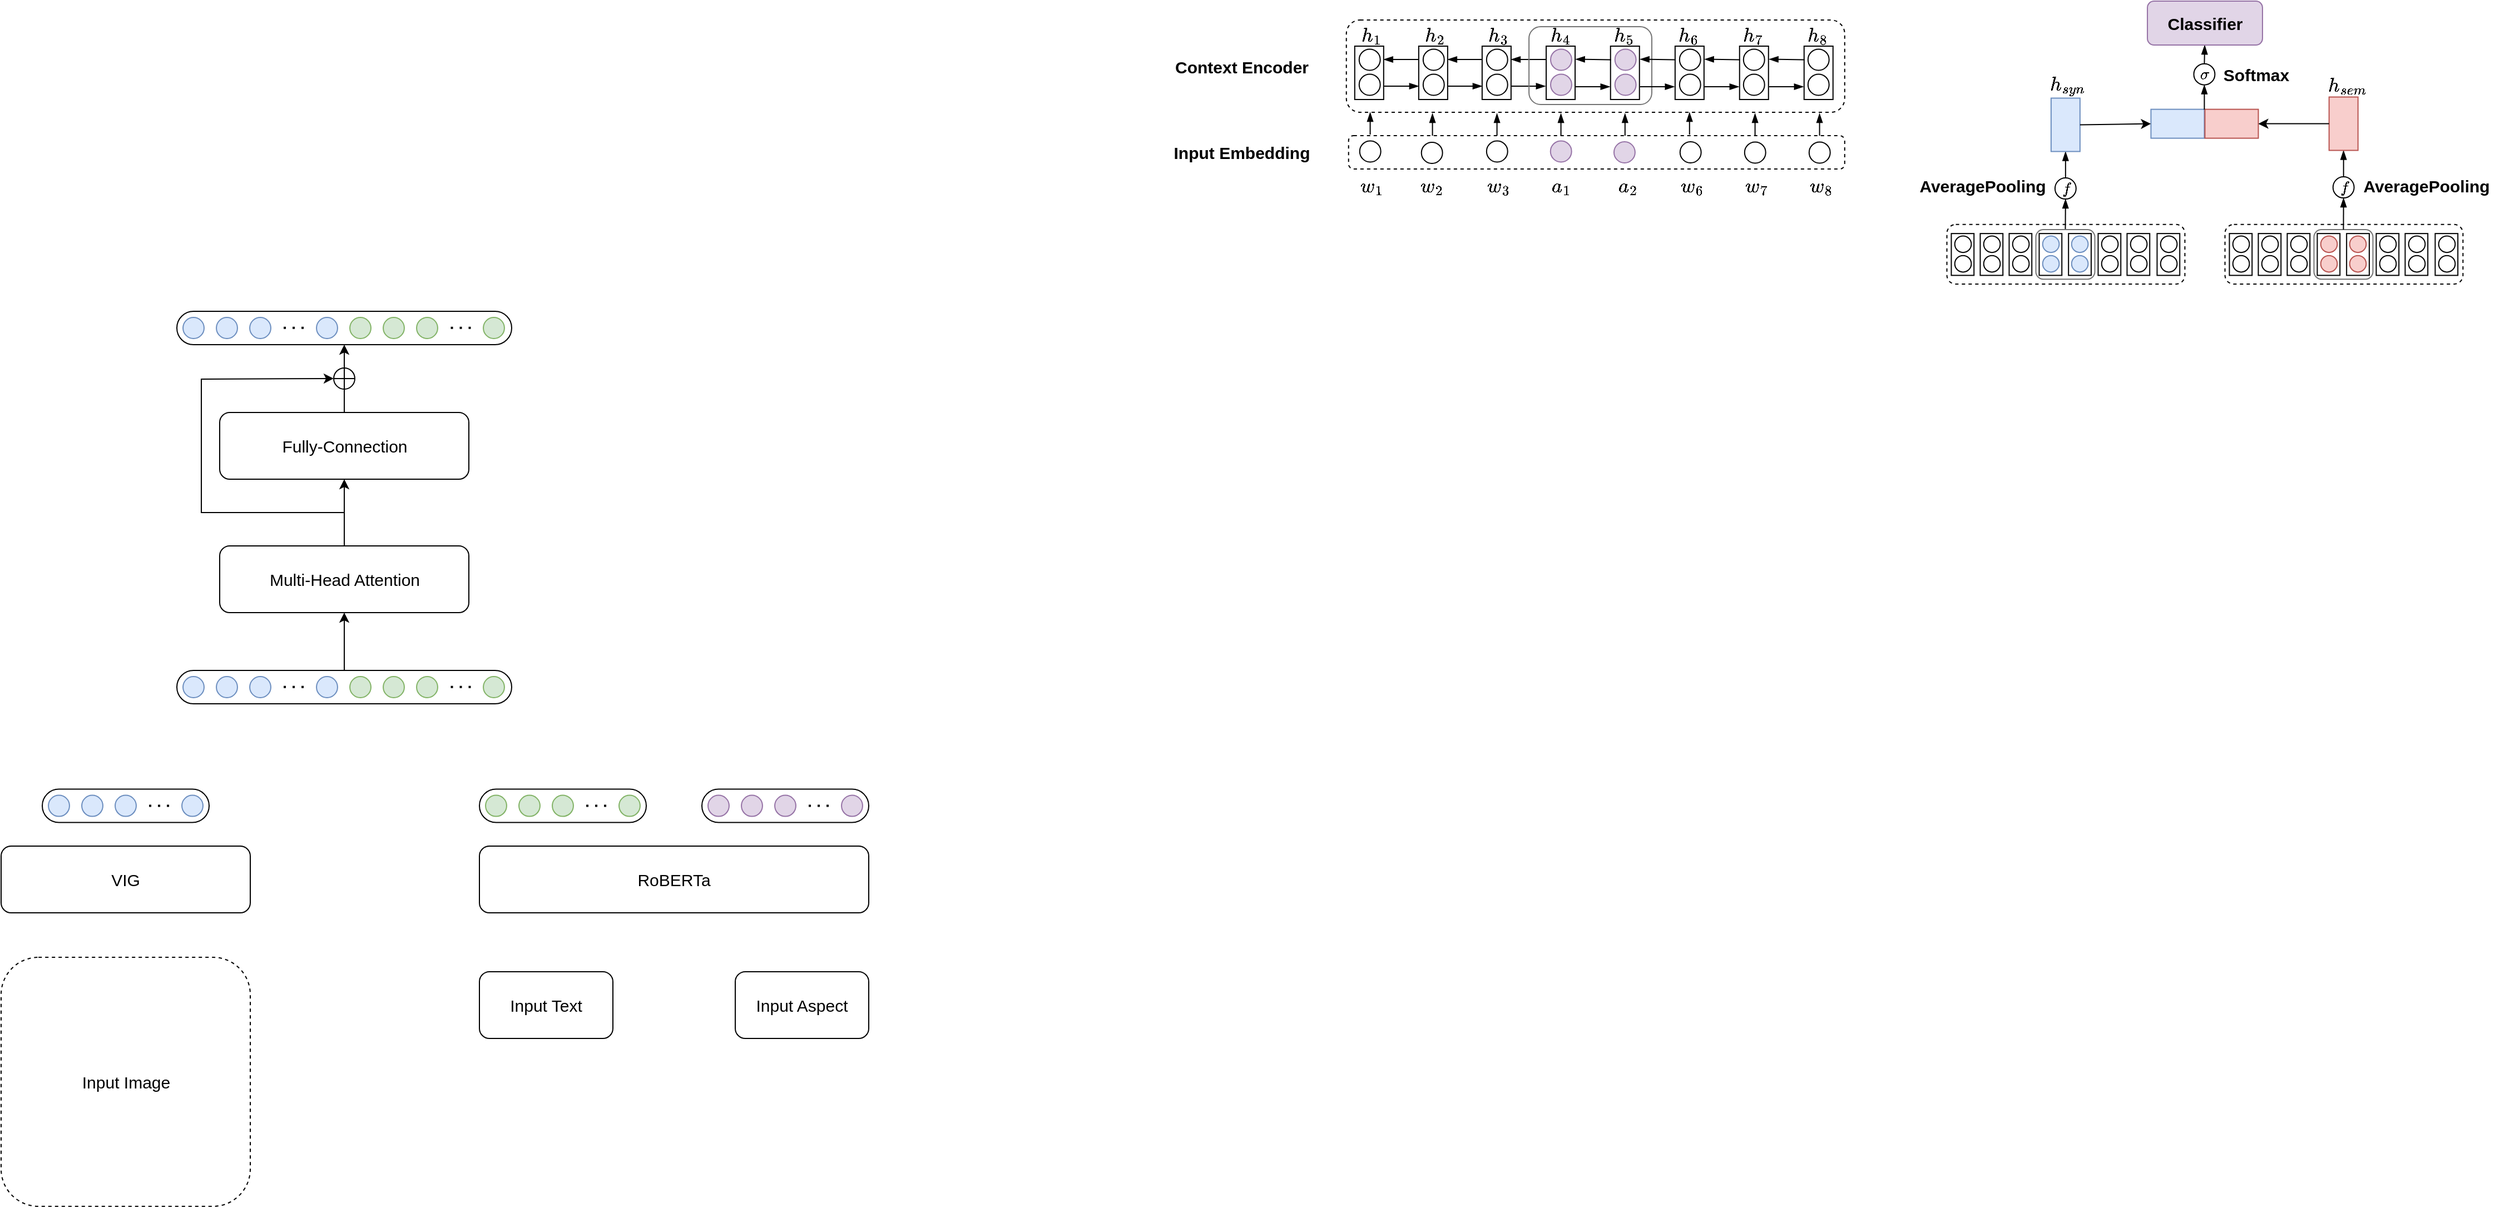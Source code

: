 <mxfile version="26.0.7">
  <diagram name="第 1 页" id="8k2AreSDYqxC22VC2qsZ">
    <mxGraphModel dx="2021" dy="1965" grid="1" gridSize="10" guides="1" tooltips="1" connect="1" arrows="1" fold="1" page="1" pageScale="1" pageWidth="827" pageHeight="1169" math="1" shadow="0">
      <root>
        <mxCell id="0" />
        <mxCell id="1" parent="0" />
        <mxCell id="jMqxLfQgD4BrnNBuKlTP-75" value="" style="rounded=1;fillColor=none;strokeColor=#737373;html=1;fontSize=15;" parent="1" vertex="1">
          <mxGeometry x="1479.25" y="-954.48" width="53" height="44.56" as="geometry" />
        </mxCell>
        <mxCell id="jMqxLfQgD4BrnNBuKlTP-76" value="" style="rounded=1;dashed=1;fillColor=none;html=1;" parent="1" vertex="1">
          <mxGeometry x="1149.26" y="-959.1" width="213.95" height="53.63" as="geometry" />
        </mxCell>
        <mxCell id="jMqxLfQgD4BrnNBuKlTP-83" value="" style="rounded=1;dashed=1;html=1;fontSize=15;" parent="1" vertex="1">
          <mxGeometry x="609.37" y="-1143" width="448.01" height="83" as="geometry" />
        </mxCell>
        <mxCell id="jMqxLfQgD4BrnNBuKlTP-85" value="" style="rounded=1;dashed=1;html=1;fontSize=15;" parent="1" vertex="1">
          <mxGeometry x="611.37" y="-1039" width="446.01" height="30" as="geometry" />
        </mxCell>
        <mxCell id="jMqxLfQgD4BrnNBuKlTP-86" value="$$f$$" style="ellipse;aspect=fixed;shadow=0;rotation=0;html=1;" parent="1" vertex="1">
          <mxGeometry x="1246.445" y="-1000.955" width="18.957" height="18.957" as="geometry" />
        </mxCell>
        <mxCell id="jMqxLfQgD4BrnNBuKlTP-87" value="" style="endArrow=blockThin;rounded=0;exitX=0.5;exitY=0;exitDx=0;exitDy=0;entryX=0;entryY=0.5;entryDx=0;entryDy=0;endFill=1;html=1;" parent="1" source="jMqxLfQgD4BrnNBuKlTP-86" target="jMqxLfQgD4BrnNBuKlTP-448" edge="1">
          <mxGeometry width="50" height="50" relative="1" as="geometry">
            <mxPoint x="1189.87" y="-1064" as="sourcePoint" />
            <mxPoint x="1242.845" y="-1050.495" as="targetPoint" />
          </mxGeometry>
        </mxCell>
        <mxCell id="jMqxLfQgD4BrnNBuKlTP-88" value="" style="ellipse;aspect=fixed;shadow=0;rotation=-90;html=1;fontSize=15;" parent="1" vertex="1">
          <mxGeometry x="676.865" y="-1032.995" width="18.957" height="18.957" as="geometry" />
        </mxCell>
        <mxCell id="jMqxLfQgD4BrnNBuKlTP-89" value="" style="ellipse;aspect=fixed;shadow=0;rotation=-90;fillColor=#e1d5e7;strokeColor=#9673a6;html=1;fontSize=15;" parent="1" vertex="1">
          <mxGeometry x="792.875" y="-1034.245" width="18.957" height="18.957" as="geometry" />
        </mxCell>
        <mxCell id="jMqxLfQgD4BrnNBuKlTP-90" value="" style="edgeStyle=orthogonalEdgeStyle;rounded=0;orthogonalLoop=1;jettySize=auto;entryX=0.25;entryY=0;entryDx=0;entryDy=0;exitX=0.25;exitY=1;exitDx=0;exitDy=0;endArrow=blockThin;endFill=1;html=1;fontSize=15;" parent="1" source="jMqxLfQgD4BrnNBuKlTP-101" target="jMqxLfQgD4BrnNBuKlTP-106" edge="1">
          <mxGeometry relative="1" as="geometry">
            <mxPoint x="687.292" y="-859.516" as="sourcePoint" />
            <mxPoint x="728.365" y="-859.516" as="targetPoint" />
          </mxGeometry>
        </mxCell>
        <mxCell id="jMqxLfQgD4BrnNBuKlTP-91" value="" style="endArrow=blockThin;rounded=0;exitX=0.25;exitY=1;exitDx=0;exitDy=0;entryX=0.25;entryY=0;entryDx=0;entryDy=0;endFill=1;html=1;fontSize=15;" parent="1" source="jMqxLfQgD4BrnNBuKlTP-96" target="jMqxLfQgD4BrnNBuKlTP-101" edge="1">
          <mxGeometry width="50" height="50" relative="1" as="geometry">
            <mxPoint x="693.855" y="-1156.996" as="sourcePoint" />
            <mxPoint x="666.36" y="-1087" as="targetPoint" />
          </mxGeometry>
        </mxCell>
        <mxCell id="jMqxLfQgD4BrnNBuKlTP-92" value="" style="endArrow=blockThin;rounded=0;exitX=0.75;exitY=0;exitDx=0;exitDy=0;entryX=0.75;entryY=1;entryDx=0;entryDy=0;endFill=1;html=1;fontSize=15;" parent="1" source="jMqxLfQgD4BrnNBuKlTP-106" target="jMqxLfQgD4BrnNBuKlTP-101" edge="1">
          <mxGeometry width="50" height="50" relative="1" as="geometry">
            <mxPoint x="728.365" y="-883.516" as="sourcePoint" />
            <mxPoint x="687.292" y="-883.516" as="targetPoint" />
          </mxGeometry>
        </mxCell>
        <mxCell id="jMqxLfQgD4BrnNBuKlTP-93" value="" style="endArrow=blockThin;rounded=0;exitX=0.75;exitY=0;exitDx=0;exitDy=0;entryX=0.75;entryY=1;entryDx=0;entryDy=0;endFill=1;html=1;fontSize=15;" parent="1" source="jMqxLfQgD4BrnNBuKlTP-110" target="jMqxLfQgD4BrnNBuKlTP-106" edge="1">
          <mxGeometry width="50" height="50" relative="1" as="geometry">
            <mxPoint x="792.355" y="-883.516" as="sourcePoint" />
            <mxPoint x="747.322" y="-883.516" as="targetPoint" />
          </mxGeometry>
        </mxCell>
        <mxCell id="jMqxLfQgD4BrnNBuKlTP-94" value="" style="endArrow=blockThin;rounded=0;exitX=0.75;exitY=0;exitDx=0;exitDy=0;entryX=0.75;entryY=1;entryDx=0;entryDy=0;endFill=1;html=1;fontSize=15;" parent="1" source="jMqxLfQgD4BrnNBuKlTP-101" target="jMqxLfQgD4BrnNBuKlTP-96" edge="1">
          <mxGeometry width="50" height="50" relative="1" as="geometry">
            <mxPoint x="852.345" y="-883.516" as="sourcePoint" />
            <mxPoint x="811.312" y="-883.516" as="targetPoint" />
          </mxGeometry>
        </mxCell>
        <mxCell id="jMqxLfQgD4BrnNBuKlTP-95" value="" style="group;html=1;fontSize=15;" parent="1" vertex="1" connectable="0">
          <mxGeometry x="617.365" y="-1120.745" width="39.47" height="49.71" as="geometry" />
        </mxCell>
        <mxCell id="jMqxLfQgD4BrnNBuKlTP-96" value="" style="rounded=0;rotation=-90;html=1;fontSize=15;" parent="jMqxLfQgD4BrnNBuKlTP-95" vertex="1">
          <mxGeometry x="-11.46" y="12.25" width="48" height="26" as="geometry" />
        </mxCell>
        <mxCell id="jMqxLfQgD4BrnNBuKlTP-97" value="" style="ellipse;aspect=fixed;shadow=0;rotation=-90;html=1;fontSize=15;" parent="jMqxLfQgD4BrnNBuKlTP-95" vertex="1">
          <mxGeometry x="3.52" y="26.5" width="18.957" height="18.957" as="geometry" />
        </mxCell>
        <mxCell id="jMqxLfQgD4BrnNBuKlTP-98" value="" style="ellipse;aspect=fixed;shadow=0;rotation=-90;html=1;fontSize=15;" parent="jMqxLfQgD4BrnNBuKlTP-95" vertex="1">
          <mxGeometry x="3.52" y="4.0" width="18.957" height="18.957" as="geometry" />
        </mxCell>
        <mxCell id="jMqxLfQgD4BrnNBuKlTP-99" value="" style="ellipse;aspect=fixed;shadow=0;rotation=-90;html=1;fontSize=15;" parent="1" vertex="1">
          <mxGeometry x="621.375" y="-1034.245" width="18.957" height="18.957" as="geometry" />
        </mxCell>
        <mxCell id="jMqxLfQgD4BrnNBuKlTP-100" value="" style="group;html=1;fontSize=15;" parent="1" vertex="1" connectable="0">
          <mxGeometry x="674.895" y="-1120.745" width="39.47" height="49.71" as="geometry" />
        </mxCell>
        <mxCell id="jMqxLfQgD4BrnNBuKlTP-101" value="" style="rounded=0;rotation=-90;html=1;fontSize=15;" parent="jMqxLfQgD4BrnNBuKlTP-100" vertex="1">
          <mxGeometry x="-11.46" y="12.25" width="48" height="26" as="geometry" />
        </mxCell>
        <mxCell id="jMqxLfQgD4BrnNBuKlTP-102" value="" style="ellipse;aspect=fixed;shadow=0;rotation=-90;html=1;fontSize=15;" parent="jMqxLfQgD4BrnNBuKlTP-100" vertex="1">
          <mxGeometry x="3.52" y="26.5" width="18.957" height="18.957" as="geometry" />
        </mxCell>
        <mxCell id="jMqxLfQgD4BrnNBuKlTP-103" value="" style="ellipse;aspect=fixed;shadow=0;rotation=-90;html=1;fontSize=15;" parent="jMqxLfQgD4BrnNBuKlTP-100" vertex="1">
          <mxGeometry x="3.52" y="4.0" width="18.957" height="18.957" as="geometry" />
        </mxCell>
        <mxCell id="jMqxLfQgD4BrnNBuKlTP-104" value="" style="edgeStyle=orthogonalEdgeStyle;rounded=0;orthogonalLoop=1;jettySize=auto;entryX=0.25;entryY=0;entryDx=0;entryDy=0;exitX=0.25;exitY=1;exitDx=0;exitDy=0;endArrow=blockThin;endFill=1;html=1;fontSize=15;" parent="jMqxLfQgD4BrnNBuKlTP-100" edge="1">
          <mxGeometry relative="1" as="geometry">
            <mxPoint x="82.485" y="37.255" as="sourcePoint" />
            <mxPoint x="113.485" y="37.255" as="targetPoint" />
          </mxGeometry>
        </mxCell>
        <mxCell id="jMqxLfQgD4BrnNBuKlTP-105" value="" style="group;html=1;fontSize=15;" parent="1" vertex="1" connectable="0">
          <mxGeometry x="731.895" y="-1120.745" width="39.47" height="49.71" as="geometry" />
        </mxCell>
        <mxCell id="jMqxLfQgD4BrnNBuKlTP-106" value="" style="rounded=0;rotation=-90;html=1;fontSize=15;" parent="jMqxLfQgD4BrnNBuKlTP-105" vertex="1">
          <mxGeometry x="-11.46" y="12.25" width="48" height="26" as="geometry" />
        </mxCell>
        <mxCell id="jMqxLfQgD4BrnNBuKlTP-107" value="" style="ellipse;aspect=fixed;shadow=0;rotation=-90;html=1;fontSize=15;" parent="jMqxLfQgD4BrnNBuKlTP-105" vertex="1">
          <mxGeometry x="3.52" y="26.5" width="18.957" height="18.957" as="geometry" />
        </mxCell>
        <mxCell id="jMqxLfQgD4BrnNBuKlTP-108" value="" style="ellipse;aspect=fixed;shadow=0;rotation=-90;html=1;fontSize=15;" parent="jMqxLfQgD4BrnNBuKlTP-105" vertex="1">
          <mxGeometry x="3.52" y="4.0" width="18.957" height="18.957" as="geometry" />
        </mxCell>
        <mxCell id="jMqxLfQgD4BrnNBuKlTP-109" value="" style="group;html=1;fontSize=15;" parent="1" vertex="1" connectable="0">
          <mxGeometry x="789.48" y="-1120.745" width="40" height="54.86" as="geometry" />
        </mxCell>
        <mxCell id="jMqxLfQgD4BrnNBuKlTP-110" value="" style="rounded=0;rotation=-90;html=1;fontSize=15;" parent="jMqxLfQgD4BrnNBuKlTP-109" vertex="1">
          <mxGeometry x="-11.46" y="12.25" width="48" height="26" as="geometry" />
        </mxCell>
        <mxCell id="jMqxLfQgD4BrnNBuKlTP-111" value="" style="ellipse;aspect=fixed;shadow=0;rotation=-90;fillColor=#e1d5e7;strokeColor=#9673a6;html=1;fontSize=15;" parent="jMqxLfQgD4BrnNBuKlTP-109" vertex="1">
          <mxGeometry x="3.52" y="26.5" width="18.957" height="18.957" as="geometry" />
        </mxCell>
        <mxCell id="jMqxLfQgD4BrnNBuKlTP-112" value="" style="ellipse;aspect=fixed;shadow=0;rotation=-90;fillColor=#e1d5e7;strokeColor=#9673a6;html=1;fontSize=15;" parent="jMqxLfQgD4BrnNBuKlTP-109" vertex="1">
          <mxGeometry x="3.52" y="4.0" width="18.957" height="18.957" as="geometry" />
        </mxCell>
        <mxCell id="jMqxLfQgD4BrnNBuKlTP-113" value="" style="group;html=1;fontSize=15;" parent="1" vertex="1" connectable="0">
          <mxGeometry x="963.875" y="-1120.745" width="39.47" height="57.207" as="geometry" />
        </mxCell>
        <mxCell id="jMqxLfQgD4BrnNBuKlTP-114" value="" style="rounded=0;rotation=-90;html=1;fontSize=15;" parent="jMqxLfQgD4BrnNBuKlTP-113" vertex="1">
          <mxGeometry x="-12" y="12.25" width="48" height="26" as="geometry" />
        </mxCell>
        <mxCell id="jMqxLfQgD4BrnNBuKlTP-115" value="" style="ellipse;aspect=fixed;shadow=0;rotation=-90;html=1;fontSize=15;" parent="jMqxLfQgD4BrnNBuKlTP-113" vertex="1">
          <mxGeometry x="2.52" y="26.5" width="18.957" height="18.957" as="geometry" />
        </mxCell>
        <mxCell id="jMqxLfQgD4BrnNBuKlTP-116" value="" style="ellipse;aspect=fixed;shadow=0;rotation=-90;html=1;fontSize=15;" parent="jMqxLfQgD4BrnNBuKlTP-113" vertex="1">
          <mxGeometry x="2.52" y="4.0" width="18.957" height="18.957" as="geometry" />
        </mxCell>
        <mxCell id="jMqxLfQgD4BrnNBuKlTP-118" value="Context Encoder" style="text;align=center;verticalAlign=middle;resizable=0;points=[];autosize=1;strokeColor=none;fillColor=none;fontStyle=1;fontSize=15;html=1;" parent="1" vertex="1">
          <mxGeometry x="445.01" y="-1116.5" width="140" height="30" as="geometry" />
        </mxCell>
        <mxCell id="jMqxLfQgD4BrnNBuKlTP-119" value="$$h_1$$" style="text;align=center;verticalAlign=middle;resizable=0;points=[];autosize=1;strokeColor=none;fillColor=none;html=1;fontSize=15;" parent="1" vertex="1">
          <mxGeometry x="592.47" y="-1143.89" width="80" height="30" as="geometry" />
        </mxCell>
        <mxCell id="jMqxLfQgD4BrnNBuKlTP-120" value="$$h_2$$" style="text;align=center;verticalAlign=middle;resizable=0;points=[];autosize=1;strokeColor=none;fillColor=none;html=1;fontSize=15;" parent="1" vertex="1">
          <mxGeometry x="648.99" y="-1143.89" width="80" height="30" as="geometry" />
        </mxCell>
        <mxCell id="jMqxLfQgD4BrnNBuKlTP-121" value="$$h_3$$" style="text;align=center;verticalAlign=middle;resizable=0;points=[];autosize=1;strokeColor=none;fillColor=none;html=1;fontSize=15;" parent="1" vertex="1">
          <mxGeometry x="706.37" y="-1143.89" width="80" height="30" as="geometry" />
        </mxCell>
        <mxCell id="jMqxLfQgD4BrnNBuKlTP-122" value="" style="rounded=1;fillColor=none;strokeColor=#737373;html=1;fontSize=15;" parent="1" vertex="1">
          <mxGeometry x="773.56" y="-1137" width="110.41" height="70" as="geometry" />
        </mxCell>
        <mxCell id="jMqxLfQgD4BrnNBuKlTP-123" value="$$h_7$$" style="text;align=center;verticalAlign=middle;resizable=0;points=[];autosize=1;strokeColor=none;fillColor=none;html=1;fontSize=15;" parent="1" vertex="1">
          <mxGeometry x="934.83" y="-1143.89" width="80" height="30" as="geometry" />
        </mxCell>
        <mxCell id="jMqxLfQgD4BrnNBuKlTP-133" value="$$f$$" style="ellipse;aspect=fixed;shadow=0;rotation=0;html=1;" parent="1" vertex="1">
          <mxGeometry x="1496.375" y="-1001.955" width="18.957" height="18.957" as="geometry" />
        </mxCell>
        <mxCell id="jMqxLfQgD4BrnNBuKlTP-134" value="" style="endArrow=blockThin;rounded=0;exitX=0.5;exitY=0;exitDx=0;exitDy=0;endFill=1;entryX=0;entryY=0.5;entryDx=0;entryDy=0;html=1;" parent="1" target="jMqxLfQgD4BrnNBuKlTP-457" edge="1">
          <mxGeometry width="50" height="50" relative="1" as="geometry">
            <mxPoint x="1505.854" y="-1001.955" as="sourcePoint" />
            <mxPoint x="1474.24" y="-1017" as="targetPoint" />
          </mxGeometry>
        </mxCell>
        <mxCell id="jMqxLfQgD4BrnNBuKlTP-135" value="&lt;font style=&quot;font-size: 15px;&quot;&gt;$$h_{sem}$$&lt;/font&gt;" style="text;align=center;verticalAlign=middle;resizable=0;points=[];autosize=1;strokeColor=none;fillColor=none;html=1;fontSize=15;" parent="1" vertex="1">
          <mxGeometry x="1454.23" y="-1098.75" width="110" height="30" as="geometry" />
        </mxCell>
        <mxCell id="jMqxLfQgD4BrnNBuKlTP-138" value="" style="group;rotation=-90;html=1;" parent="1" vertex="1" connectable="0">
          <mxGeometry x="1337.715" y="-1091.685" width="40" height="54.86" as="geometry" />
        </mxCell>
        <mxCell id="jMqxLfQgD4BrnNBuKlTP-139" value="" style="rounded=0;rotation=-180;fillColor=#dae8fc;strokeColor=#6c8ebf;html=1;" parent="jMqxLfQgD4BrnNBuKlTP-138" vertex="1">
          <mxGeometry x="-5" y="29" width="48" height="26" as="geometry" />
        </mxCell>
        <mxCell id="jMqxLfQgD4BrnNBuKlTP-140" value="" style="group;rotation=-90;html=1;" parent="1" vertex="1" connectable="0">
          <mxGeometry x="1392.245" y="-1091.685" width="40" height="54.86" as="geometry" />
        </mxCell>
        <mxCell id="jMqxLfQgD4BrnNBuKlTP-141" value="" style="rounded=0;rotation=-180;fillColor=#f8cecc;strokeColor=#b85450;html=1;" parent="jMqxLfQgD4BrnNBuKlTP-140" vertex="1">
          <mxGeometry x="-11" y="29" width="48" height="26" as="geometry" />
        </mxCell>
        <mxCell id="jMqxLfQgD4BrnNBuKlTP-142" value="" style="endArrow=blockThin;rounded=0;exitX=0.5;exitY=0;exitDx=0;exitDy=0;entryX=0.5;entryY=1;entryDx=0;entryDy=0;endFill=1;html=1;" parent="1" source="jMqxLfQgD4BrnNBuKlTP-143" edge="1">
          <mxGeometry width="50" height="50" relative="1" as="geometry">
            <mxPoint x="1363.75" y="-1123" as="sourcePoint" />
            <mxPoint x="1381.045" y="-1120.48" as="targetPoint" />
          </mxGeometry>
        </mxCell>
        <mxCell id="jMqxLfQgD4BrnNBuKlTP-143" value="$$\sigma$$" style="ellipse;aspect=fixed;shadow=0;rotation=0;html=1;" parent="1" vertex="1">
          <mxGeometry x="1371.235" y="-1103.645" width="18.957" height="18.957" as="geometry" />
        </mxCell>
        <mxCell id="jMqxLfQgD4BrnNBuKlTP-144" value="" style="endArrow=blockThin;rounded=0;exitX=1.011;exitY=0.99;exitDx=0;exitDy=0;entryX=0.5;entryY=1;entryDx=0;entryDy=0;endFill=1;html=1;exitPerimeter=0;" parent="1" source="jMqxLfQgD4BrnNBuKlTP-141" edge="1">
          <mxGeometry width="50" height="50" relative="1" as="geometry">
            <mxPoint x="1380.715" y="-1065.685" as="sourcePoint" />
            <mxPoint x="1380.714" y="-1084.688" as="targetPoint" />
          </mxGeometry>
        </mxCell>
        <mxCell id="jMqxLfQgD4BrnNBuKlTP-145" value="Softmax" style="text;align=center;verticalAlign=middle;resizable=0;points=[];autosize=1;strokeColor=none;fillColor=none;fontStyle=1;fontSize=15;html=1;" parent="1" vertex="1">
          <mxGeometry x="1387.25" y="-1109.17" width="80" height="30" as="geometry" />
        </mxCell>
        <mxCell id="jMqxLfQgD4BrnNBuKlTP-146" value="Classifier" style="rounded=1;fillColor=#e1d5e7;strokeColor=#9673a6;fontStyle=1;fontSize=15;html=1;" parent="1" vertex="1">
          <mxGeometry x="1329.52" y="-1160" width="103.47" height="39.52" as="geometry" />
        </mxCell>
        <mxCell id="jMqxLfQgD4BrnNBuKlTP-147" value="$$h_4$$" style="text;align=center;verticalAlign=middle;resizable=0;points=[];autosize=1;strokeColor=none;fillColor=none;html=1;fontSize=15;" parent="1" vertex="1">
          <mxGeometry x="762.35" y="-1143.89" width="80" height="30" as="geometry" />
        </mxCell>
        <mxCell id="jMqxLfQgD4BrnNBuKlTP-148" value="&lt;font style=&quot;font-size: 15px;&quot;&gt;$$h_{syn}$$&lt;/font&gt;&lt;p class=&quot;MsoBodyText&quot; style=&quot;font-size: 15px;&quot;&gt;&lt;/p&gt;" style="text;html=1;align=center;verticalAlign=middle;resizable=0;points=[];autosize=1;strokeColor=none;fillColor=none;fontSize=15;" parent="1" vertex="1">
          <mxGeometry x="1202.21" y="-1108.75" width="110" height="50" as="geometry" />
        </mxCell>
        <mxCell id="jMqxLfQgD4BrnNBuKlTP-149" value="" style="endArrow=blockThin;rounded=0;endFill=1;html=1;fontSize=15;" parent="1" edge="1">
          <mxGeometry width="50" height="50" relative="1" as="geometry">
            <mxPoint x="630.79" y="-1040" as="sourcePoint" />
            <mxPoint x="630.79" y="-1060" as="targetPoint" />
          </mxGeometry>
        </mxCell>
        <mxCell id="jMqxLfQgD4BrnNBuKlTP-150" value="" style="endArrow=blockThin;rounded=0;endFill=1;html=1;fontSize=15;" parent="1" edge="1">
          <mxGeometry width="50" height="50" relative="1" as="geometry">
            <mxPoint x="686.79" y="-1039" as="sourcePoint" />
            <mxPoint x="686.79" y="-1059" as="targetPoint" />
          </mxGeometry>
        </mxCell>
        <mxCell id="jMqxLfQgD4BrnNBuKlTP-151" value="" style="endArrow=blockThin;rounded=0;endFill=1;html=1;fontSize=15;" parent="1" edge="1">
          <mxGeometry width="50" height="50" relative="1" as="geometry">
            <mxPoint x="744.79" y="-1039" as="sourcePoint" />
            <mxPoint x="744.79" y="-1059" as="targetPoint" />
          </mxGeometry>
        </mxCell>
        <mxCell id="jMqxLfQgD4BrnNBuKlTP-152" value="" style="endArrow=blockThin;rounded=0;endFill=1;html=1;fontSize=15;" parent="1" edge="1">
          <mxGeometry width="50" height="50" relative="1" as="geometry">
            <mxPoint x="802.29" y="-1039" as="sourcePoint" />
            <mxPoint x="802.29" y="-1059" as="targetPoint" />
          </mxGeometry>
        </mxCell>
        <mxCell id="jMqxLfQgD4BrnNBuKlTP-153" value="" style="endArrow=blockThin;rounded=0;endFill=1;html=1;fontSize=15;" parent="1" edge="1">
          <mxGeometry width="50" height="50" relative="1" as="geometry">
            <mxPoint x="859.9" y="-1039" as="sourcePoint" />
            <mxPoint x="859.9" y="-1059" as="targetPoint" />
          </mxGeometry>
        </mxCell>
        <mxCell id="jMqxLfQgD4BrnNBuKlTP-154" value="" style="endArrow=blockThin;rounded=0;endFill=1;html=1;fontSize=15;" parent="1" edge="1">
          <mxGeometry width="50" height="50" relative="1" as="geometry">
            <mxPoint x="917.89" y="-1040" as="sourcePoint" />
            <mxPoint x="917.89" y="-1060" as="targetPoint" />
          </mxGeometry>
        </mxCell>
        <mxCell id="jMqxLfQgD4BrnNBuKlTP-155" value="" style="endArrow=blockThin;rounded=0;endFill=1;html=1;fontSize=15;" parent="1" edge="1">
          <mxGeometry width="50" height="50" relative="1" as="geometry">
            <mxPoint x="976.79" y="-1039" as="sourcePoint" />
            <mxPoint x="976.79" y="-1059" as="targetPoint" />
          </mxGeometry>
        </mxCell>
        <mxCell id="jMqxLfQgD4BrnNBuKlTP-156" value="AveragePooling" style="text;align=center;verticalAlign=middle;resizable=0;points=[];autosize=1;strokeColor=none;fillColor=none;fontSize=15;fontStyle=1;html=1;" parent="1" vertex="1">
          <mxGeometry x="1515.47" y="-1009" width="130" height="30" as="geometry" />
        </mxCell>
        <mxCell id="jMqxLfQgD4BrnNBuKlTP-157" value="AveragePooling" style="text;align=center;verticalAlign=middle;resizable=0;points=[];autosize=1;strokeColor=none;fillColor=none;fontSize=15;fontStyle=1;html=1;" parent="1" vertex="1">
          <mxGeometry x="1115.82" y="-1009" width="130" height="30" as="geometry" />
        </mxCell>
        <mxCell id="jMqxLfQgD4BrnNBuKlTP-448" value="" style="rounded=0;rotation=-90;fillColor=#dae8fc;strokeColor=#6c8ebf;html=1;" parent="1" vertex="1">
          <mxGeometry x="1231.925" y="-1061.745" width="48" height="26" as="geometry" />
        </mxCell>
        <mxCell id="jMqxLfQgD4BrnNBuKlTP-449" value="$$w_1$$" style="text;align=center;verticalAlign=middle;resizable=0;points=[];autosize=1;strokeColor=none;fillColor=none;html=1;fontSize=15;" parent="1" vertex="1">
          <mxGeometry x="591.86" y="-1009" width="80" height="30" as="geometry" />
        </mxCell>
        <mxCell id="jMqxLfQgD4BrnNBuKlTP-450" value="$$w_2$$" style="text;align=center;verticalAlign=middle;resizable=0;points=[];autosize=1;strokeColor=none;fillColor=none;html=1;fontSize=15;" parent="1" vertex="1">
          <mxGeometry x="646.34" y="-1009" width="80" height="30" as="geometry" />
        </mxCell>
        <mxCell id="jMqxLfQgD4BrnNBuKlTP-451" value="$$w_3$$" style="text;align=center;verticalAlign=middle;resizable=0;points=[];autosize=1;strokeColor=none;fillColor=none;html=1;fontSize=15;" parent="1" vertex="1">
          <mxGeometry x="706.37" y="-1009" width="80" height="30" as="geometry" />
        </mxCell>
        <mxCell id="jMqxLfQgD4BrnNBuKlTP-452" value="$$a_1$$" style="text;align=center;verticalAlign=middle;resizable=0;points=[];autosize=1;strokeColor=none;fillColor=none;html=1;fontSize=15;" parent="1" vertex="1">
          <mxGeometry x="762.36" y="-1009" width="80" height="30" as="geometry" />
        </mxCell>
        <mxCell id="jMqxLfQgD4BrnNBuKlTP-453" value="$$a_2$$" style="text;align=center;verticalAlign=middle;resizable=0;points=[];autosize=1;strokeColor=none;fillColor=none;html=1;fontSize=15;" parent="1" vertex="1">
          <mxGeometry x="821.85" y="-1009" width="80" height="30" as="geometry" />
        </mxCell>
        <mxCell id="jMqxLfQgD4BrnNBuKlTP-454" value="$$w_6$$" style="text;align=center;verticalAlign=middle;resizable=0;points=[];autosize=1;strokeColor=none;fillColor=none;html=1;fontSize=15;" parent="1" vertex="1">
          <mxGeometry x="880.35" y="-1009" width="80" height="30" as="geometry" />
        </mxCell>
        <mxCell id="jMqxLfQgD4BrnNBuKlTP-455" value="$$w_7$$" style="text;align=center;verticalAlign=middle;resizable=0;points=[];autosize=1;strokeColor=none;fillColor=none;html=1;fontSize=15;" parent="1" vertex="1">
          <mxGeometry x="938.11" y="-1009" width="80" height="30" as="geometry" />
        </mxCell>
        <mxCell id="jMqxLfQgD4BrnNBuKlTP-457" value="" style="rounded=0;rotation=-90;fillColor=#f8cecc;strokeColor=#b85450;html=1;" parent="1" vertex="1">
          <mxGeometry x="1481.845" y="-1062.745" width="48" height="26" as="geometry" />
        </mxCell>
        <mxCell id="jMqxLfQgD4BrnNBuKlTP-459" value="" style="rounded=0;rotation=-90;aspect=fixed;html=1;" parent="1" vertex="1">
          <mxGeometry x="1249.967" y="-942.317" width="37.627" height="20.381" as="geometry" />
        </mxCell>
        <mxCell id="jMqxLfQgD4BrnNBuKlTP-460" value="" style="ellipse;aspect=fixed;shadow=0;rotation=-90;fillColor=#dae8fc;strokeColor=#6c8ebf;html=1;" parent="1" vertex="1">
          <mxGeometry x="1261.349" y="-931.145" width="14.86" height="14.86" as="geometry" />
        </mxCell>
        <mxCell id="jMqxLfQgD4BrnNBuKlTP-461" value="" style="ellipse;aspect=fixed;shadow=0;rotation=-90;fillColor=#dae8fc;strokeColor=#6c8ebf;html=1;" parent="1" vertex="1">
          <mxGeometry x="1261.349" y="-948.784" width="14.86" height="14.86" as="geometry" />
        </mxCell>
        <mxCell id="jMqxLfQgD4BrnNBuKlTP-462" value="" style="rounded=0;rotation=-90;aspect=fixed;html=1;" parent="1" vertex="1">
          <mxGeometry x="1276.607" y="-942.317" width="37.627" height="20.381" as="geometry" />
        </mxCell>
        <mxCell id="jMqxLfQgD4BrnNBuKlTP-463" value="" style="ellipse;aspect=fixed;shadow=0;rotation=-90;html=1;" parent="1" vertex="1">
          <mxGeometry x="1288.349" y="-931.145" width="14.86" height="14.86" as="geometry" />
        </mxCell>
        <mxCell id="jMqxLfQgD4BrnNBuKlTP-464" value="" style="ellipse;aspect=fixed;shadow=0;rotation=-90;html=1;" parent="1" vertex="1">
          <mxGeometry x="1288.349" y="-948.784" width="14.86" height="14.86" as="geometry" />
        </mxCell>
        <mxCell id="jMqxLfQgD4BrnNBuKlTP-465" value="" style="endArrow=blockThin;rounded=0;entryX=0.5;entryY=1;entryDx=0;entryDy=0;endFill=1;html=1;exitX=0.5;exitY=0;exitDx=0;exitDy=0;" parent="1" source="jMqxLfQgD4BrnNBuKlTP-595" target="jMqxLfQgD4BrnNBuKlTP-86" edge="1">
          <mxGeometry width="50" height="50" relative="1" as="geometry">
            <mxPoint x="1265.26" y="-960" as="sourcePoint" />
            <mxPoint x="1090.24" y="-1046" as="targetPoint" />
          </mxGeometry>
        </mxCell>
        <mxCell id="jMqxLfQgD4BrnNBuKlTP-466" value="" style="endArrow=blockThin;rounded=0;exitX=0.5;exitY=0;exitDx=0;exitDy=0;entryX=0.5;entryY=1;entryDx=0;entryDy=0;endFill=1;html=1;" parent="1" source="jMqxLfQgD4BrnNBuKlTP-75" target="jMqxLfQgD4BrnNBuKlTP-133" edge="1">
          <mxGeometry width="50" height="50" relative="1" as="geometry">
            <mxPoint x="1493.21" y="-958.63" as="sourcePoint" />
            <mxPoint x="1492.854" y="-982.998" as="targetPoint" />
          </mxGeometry>
        </mxCell>
        <mxCell id="jMqxLfQgD4BrnNBuKlTP-494" value="Input Embedding" style="text;align=center;verticalAlign=middle;resizable=0;points=[];autosize=1;strokeColor=none;fillColor=none;fontStyle=1;fontSize=15;html=1;" parent="1" vertex="1">
          <mxGeometry x="440" y="-1038.52" width="150" height="30" as="geometry" />
        </mxCell>
        <mxCell id="jMqxLfQgD4BrnNBuKlTP-560" value="" style="group;html=1;fontSize=15;" parent="1" vertex="1" connectable="0">
          <mxGeometry x="847.325" y="-1120.745" width="39.47" height="49.71" as="geometry" />
        </mxCell>
        <mxCell id="jMqxLfQgD4BrnNBuKlTP-561" value="" style="rounded=0;rotation=-90;html=1;fontSize=15;" parent="jMqxLfQgD4BrnNBuKlTP-560" vertex="1">
          <mxGeometry x="-11.46" y="12.25" width="48" height="26" as="geometry" />
        </mxCell>
        <mxCell id="jMqxLfQgD4BrnNBuKlTP-562" value="" style="ellipse;aspect=fixed;shadow=0;rotation=-90;html=1;fontSize=15;fillColor=#e1d5e7;strokeColor=#9673a6;" parent="jMqxLfQgD4BrnNBuKlTP-560" vertex="1">
          <mxGeometry x="3.52" y="26.5" width="18.957" height="18.957" as="geometry" />
        </mxCell>
        <mxCell id="jMqxLfQgD4BrnNBuKlTP-563" value="" style="ellipse;aspect=fixed;shadow=0;rotation=-90;html=1;fontSize=15;fillColor=#e1d5e7;strokeColor=#9673a6;" parent="jMqxLfQgD4BrnNBuKlTP-560" vertex="1">
          <mxGeometry x="3.52" y="4.0" width="18.957" height="18.957" as="geometry" />
        </mxCell>
        <mxCell id="jMqxLfQgD4BrnNBuKlTP-564" value="" style="group;html=1;fontSize=15;" parent="1" vertex="1" connectable="0">
          <mxGeometry x="905.38" y="-1120.745" width="39.47" height="49.71" as="geometry" />
        </mxCell>
        <mxCell id="jMqxLfQgD4BrnNBuKlTP-565" value="" style="rounded=0;rotation=-90;html=1;fontSize=15;" parent="jMqxLfQgD4BrnNBuKlTP-564" vertex="1">
          <mxGeometry x="-11.46" y="12.25" width="48" height="26" as="geometry" />
        </mxCell>
        <mxCell id="jMqxLfQgD4BrnNBuKlTP-566" value="" style="ellipse;aspect=fixed;shadow=0;rotation=-90;html=1;fontSize=15;" parent="jMqxLfQgD4BrnNBuKlTP-564" vertex="1">
          <mxGeometry x="3.52" y="26.5" width="18.957" height="18.957" as="geometry" />
        </mxCell>
        <mxCell id="jMqxLfQgD4BrnNBuKlTP-567" value="" style="ellipse;aspect=fixed;shadow=0;rotation=-90;html=1;fontSize=15;" parent="jMqxLfQgD4BrnNBuKlTP-564" vertex="1">
          <mxGeometry x="3.52" y="4.0" width="18.957" height="18.957" as="geometry" />
        </mxCell>
        <mxCell id="jMqxLfQgD4BrnNBuKlTP-568" value="" style="edgeStyle=orthogonalEdgeStyle;rounded=0;orthogonalLoop=1;jettySize=auto;entryX=0.25;entryY=0;entryDx=0;entryDy=0;exitX=0.25;exitY=1;exitDx=0;exitDy=0;endArrow=blockThin;endFill=1;html=1;fontSize=15;" parent="1" edge="1">
          <mxGeometry relative="1" as="geometry">
            <mxPoint x="815.38" y="-1083" as="sourcePoint" />
            <mxPoint x="846.38" y="-1083" as="targetPoint" />
          </mxGeometry>
        </mxCell>
        <mxCell id="jMqxLfQgD4BrnNBuKlTP-569" value="" style="edgeStyle=orthogonalEdgeStyle;rounded=0;orthogonalLoop=1;jettySize=auto;entryX=0.25;entryY=0;entryDx=0;entryDy=0;exitX=0.25;exitY=1;exitDx=0;exitDy=0;endArrow=blockThin;endFill=1;html=1;fontSize=15;" parent="1" edge="1">
          <mxGeometry relative="1" as="geometry">
            <mxPoint x="873.33" y="-1083" as="sourcePoint" />
            <mxPoint x="904.33" y="-1083" as="targetPoint" />
          </mxGeometry>
        </mxCell>
        <mxCell id="jMqxLfQgD4BrnNBuKlTP-570" value="" style="edgeStyle=orthogonalEdgeStyle;rounded=0;orthogonalLoop=1;jettySize=auto;entryX=0.25;entryY=0;entryDx=0;entryDy=0;exitX=0.25;exitY=1;exitDx=0;exitDy=0;endArrow=blockThin;endFill=1;html=1;fontSize=15;" parent="1" edge="1">
          <mxGeometry relative="1" as="geometry">
            <mxPoint x="931.38" y="-1083" as="sourcePoint" />
            <mxPoint x="962.38" y="-1083" as="targetPoint" />
          </mxGeometry>
        </mxCell>
        <mxCell id="jMqxLfQgD4BrnNBuKlTP-571" value="$$h_5$$" style="text;align=center;verticalAlign=middle;resizable=0;points=[];autosize=1;strokeColor=none;fillColor=none;html=1;fontSize=15;" parent="1" vertex="1">
          <mxGeometry x="819.45" y="-1143.89" width="80" height="30" as="geometry" />
        </mxCell>
        <mxCell id="jMqxLfQgD4BrnNBuKlTP-572" value="$$h_6$$" style="text;align=center;verticalAlign=middle;resizable=0;points=[];autosize=1;strokeColor=none;fillColor=none;html=1;fontSize=15;" parent="1" vertex="1">
          <mxGeometry x="877.36" y="-1144" width="80" height="30" as="geometry" />
        </mxCell>
        <mxCell id="jMqxLfQgD4BrnNBuKlTP-573" value="" style="ellipse;aspect=fixed;shadow=0;rotation=-90;html=1;fontSize=15;" parent="1" vertex="1">
          <mxGeometry x="735.415" y="-1034.245" width="18.957" height="18.957" as="geometry" />
        </mxCell>
        <mxCell id="jMqxLfQgD4BrnNBuKlTP-574" value="" style="ellipse;aspect=fixed;shadow=0;rotation=-90;html=1;fontSize=15;fillColor=#e1d5e7;strokeColor=#9673a6;" parent="1" vertex="1">
          <mxGeometry x="849.975" y="-1033.475" width="18.957" height="18.957" as="geometry" />
        </mxCell>
        <mxCell id="jMqxLfQgD4BrnNBuKlTP-575" value="" style="ellipse;aspect=fixed;shadow=0;rotation=-90;html=1;fontSize=15;" parent="1" vertex="1">
          <mxGeometry x="909.365" y="-1033.475" width="18.957" height="18.957" as="geometry" />
        </mxCell>
        <mxCell id="jMqxLfQgD4BrnNBuKlTP-576" value="" style="ellipse;aspect=fixed;shadow=0;rotation=-90;html=1;fontSize=15;" parent="1" vertex="1">
          <mxGeometry x="967.395" y="-1033.245" width="18.957" height="18.957" as="geometry" />
        </mxCell>
        <mxCell id="jMqxLfQgD4BrnNBuKlTP-577" value="" style="rounded=0;rotation=-90;aspect=fixed;html=1;" parent="1" vertex="1">
          <mxGeometry x="1302.607" y="-942.317" width="37.627" height="20.381" as="geometry" />
        </mxCell>
        <mxCell id="jMqxLfQgD4BrnNBuKlTP-578" value="" style="ellipse;aspect=fixed;shadow=0;rotation=-90;html=1;" parent="1" vertex="1">
          <mxGeometry x="1314.349" y="-931.145" width="14.86" height="14.86" as="geometry" />
        </mxCell>
        <mxCell id="jMqxLfQgD4BrnNBuKlTP-579" value="" style="ellipse;aspect=fixed;shadow=0;rotation=-90;html=1;" parent="1" vertex="1">
          <mxGeometry x="1314.349" y="-948.784" width="14.86" height="14.86" as="geometry" />
        </mxCell>
        <mxCell id="jMqxLfQgD4BrnNBuKlTP-580" value="" style="rounded=0;rotation=-90;aspect=fixed;html=1;" parent="1" vertex="1">
          <mxGeometry x="1329.607" y="-942.317" width="37.627" height="20.381" as="geometry" />
        </mxCell>
        <mxCell id="jMqxLfQgD4BrnNBuKlTP-581" value="" style="ellipse;aspect=fixed;shadow=0;rotation=-90;html=1;" parent="1" vertex="1">
          <mxGeometry x="1341.349" y="-931.145" width="14.86" height="14.86" as="geometry" />
        </mxCell>
        <mxCell id="jMqxLfQgD4BrnNBuKlTP-582" value="" style="ellipse;aspect=fixed;shadow=0;rotation=-90;html=1;" parent="1" vertex="1">
          <mxGeometry x="1341.349" y="-948.784" width="14.86" height="14.86" as="geometry" />
        </mxCell>
        <mxCell id="jMqxLfQgD4BrnNBuKlTP-583" value="" style="rounded=0;rotation=-90;aspect=fixed;html=1;" parent="1" vertex="1">
          <mxGeometry x="1170.607" y="-942.317" width="37.627" height="20.381" as="geometry" />
        </mxCell>
        <mxCell id="jMqxLfQgD4BrnNBuKlTP-584" value="" style="ellipse;aspect=fixed;shadow=0;rotation=-90;html=1;" parent="1" vertex="1">
          <mxGeometry x="1182.349" y="-931.145" width="14.86" height="14.86" as="geometry" />
        </mxCell>
        <mxCell id="jMqxLfQgD4BrnNBuKlTP-585" value="" style="ellipse;aspect=fixed;shadow=0;rotation=-90;html=1;" parent="1" vertex="1">
          <mxGeometry x="1182.349" y="-948.784" width="14.86" height="14.86" as="geometry" />
        </mxCell>
        <mxCell id="jMqxLfQgD4BrnNBuKlTP-586" value="" style="rounded=0;rotation=-90;aspect=fixed;html=1;" parent="1" vertex="1">
          <mxGeometry x="1196.607" y="-942.317" width="37.627" height="20.381" as="geometry" />
        </mxCell>
        <mxCell id="jMqxLfQgD4BrnNBuKlTP-587" value="" style="ellipse;aspect=fixed;shadow=0;rotation=-90;html=1;" parent="1" vertex="1">
          <mxGeometry x="1208.349" y="-931.145" width="14.86" height="14.86" as="geometry" />
        </mxCell>
        <mxCell id="jMqxLfQgD4BrnNBuKlTP-588" value="" style="ellipse;aspect=fixed;shadow=0;rotation=-90;html=1;" parent="1" vertex="1">
          <mxGeometry x="1208.349" y="-948.784" width="14.86" height="14.86" as="geometry" />
        </mxCell>
        <mxCell id="jMqxLfQgD4BrnNBuKlTP-589" value="" style="rounded=0;rotation=-90;aspect=fixed;html=1;" parent="1" vertex="1">
          <mxGeometry x="1223.607" y="-942.317" width="37.627" height="20.381" as="geometry" />
        </mxCell>
        <mxCell id="jMqxLfQgD4BrnNBuKlTP-590" value="" style="ellipse;aspect=fixed;shadow=0;rotation=-90;fillColor=#dae8fc;strokeColor=#6c8ebf;html=1;" parent="1" vertex="1">
          <mxGeometry x="1235.349" y="-931.145" width="14.86" height="14.86" as="geometry" />
        </mxCell>
        <mxCell id="jMqxLfQgD4BrnNBuKlTP-591" value="" style="ellipse;aspect=fixed;shadow=0;rotation=-90;fillColor=#dae8fc;strokeColor=#6c8ebf;html=1;" parent="1" vertex="1">
          <mxGeometry x="1235.349" y="-948.784" width="14.86" height="14.86" as="geometry" />
        </mxCell>
        <mxCell id="jMqxLfQgD4BrnNBuKlTP-593" value="" style="endArrow=classic;html=1;rounded=0;exitX=0.5;exitY=1;exitDx=0;exitDy=0;entryX=1;entryY=0.5;entryDx=0;entryDy=0;" parent="1" source="jMqxLfQgD4BrnNBuKlTP-448" target="jMqxLfQgD4BrnNBuKlTP-139" edge="1">
          <mxGeometry width="50" height="50" relative="1" as="geometry">
            <mxPoint x="1225.26" y="-1089" as="sourcePoint" />
            <mxPoint x="1275.26" y="-1139" as="targetPoint" />
          </mxGeometry>
        </mxCell>
        <mxCell id="jMqxLfQgD4BrnNBuKlTP-594" value="" style="endArrow=classic;html=1;rounded=0;exitX=0.5;exitY=0;exitDx=0;exitDy=0;entryX=0;entryY=0.5;entryDx=0;entryDy=0;" parent="1" source="jMqxLfQgD4BrnNBuKlTP-457" target="jMqxLfQgD4BrnNBuKlTP-141" edge="1">
          <mxGeometry width="50" height="50" relative="1" as="geometry">
            <mxPoint x="1296.26" y="-1039" as="sourcePoint" />
            <mxPoint x="1348.26" y="-1043" as="targetPoint" />
          </mxGeometry>
        </mxCell>
        <mxCell id="jMqxLfQgD4BrnNBuKlTP-595" value="" style="rounded=1;fillColor=none;strokeColor=#737373;html=1;fontSize=15;" parent="1" vertex="1">
          <mxGeometry x="1229.25" y="-954.48" width="53" height="44.56" as="geometry" />
        </mxCell>
        <mxCell id="jMqxLfQgD4BrnNBuKlTP-596" value="" style="rounded=0;rotation=-90;html=1;fontSize=15;" parent="1" vertex="1">
          <mxGeometry x="1009.875" y="-1108.495" width="48" height="26" as="geometry" />
        </mxCell>
        <mxCell id="jMqxLfQgD4BrnNBuKlTP-597" value="" style="ellipse;aspect=fixed;shadow=0;rotation=-90;html=1;fontSize=15;" parent="1" vertex="1">
          <mxGeometry x="1024.395" y="-1094.245" width="18.957" height="18.957" as="geometry" />
        </mxCell>
        <mxCell id="jMqxLfQgD4BrnNBuKlTP-598" value="" style="ellipse;aspect=fixed;shadow=0;rotation=-90;html=1;fontSize=15;" parent="1" vertex="1">
          <mxGeometry x="1024.395" y="-1116.745" width="18.957" height="18.957" as="geometry" />
        </mxCell>
        <mxCell id="jMqxLfQgD4BrnNBuKlTP-599" value="$$h_8$$" style="text;align=center;verticalAlign=middle;resizable=0;points=[];autosize=1;strokeColor=none;fillColor=none;html=1;fontSize=15;" parent="1" vertex="1">
          <mxGeometry x="992.83" y="-1143.89" width="80" height="30" as="geometry" />
        </mxCell>
        <mxCell id="jMqxLfQgD4BrnNBuKlTP-600" value="" style="edgeStyle=orthogonalEdgeStyle;rounded=0;orthogonalLoop=1;jettySize=auto;entryX=0.25;entryY=0;entryDx=0;entryDy=0;exitX=0.25;exitY=1;exitDx=0;exitDy=0;endArrow=blockThin;endFill=1;html=1;fontSize=15;" parent="1" edge="1">
          <mxGeometry relative="1" as="geometry">
            <mxPoint x="989.38" y="-1083" as="sourcePoint" />
            <mxPoint x="1020.38" y="-1083" as="targetPoint" />
          </mxGeometry>
        </mxCell>
        <mxCell id="jMqxLfQgD4BrnNBuKlTP-601" value="" style="ellipse;aspect=fixed;shadow=0;rotation=-90;html=1;fontSize=15;" parent="1" vertex="1">
          <mxGeometry x="1025.395" y="-1033.245" width="18.957" height="18.957" as="geometry" />
        </mxCell>
        <mxCell id="jMqxLfQgD4BrnNBuKlTP-602" value="" style="endArrow=blockThin;rounded=0;endFill=1;html=1;fontSize=15;" parent="1" edge="1">
          <mxGeometry width="50" height="50" relative="1" as="geometry">
            <mxPoint x="1034.79" y="-1039" as="sourcePoint" />
            <mxPoint x="1034.79" y="-1059" as="targetPoint" />
          </mxGeometry>
        </mxCell>
        <mxCell id="jMqxLfQgD4BrnNBuKlTP-603" value="$$w_8$$" style="text;align=center;verticalAlign=middle;resizable=0;points=[];autosize=1;strokeColor=none;fillColor=none;html=1;fontSize=15;" parent="1" vertex="1">
          <mxGeometry x="996.11" y="-1009" width="80" height="30" as="geometry" />
        </mxCell>
        <mxCell id="jMqxLfQgD4BrnNBuKlTP-604" value="" style="endArrow=blockThin;rounded=0;exitX=0.75;exitY=0;exitDx=0;exitDy=0;entryX=0.75;entryY=1;entryDx=0;entryDy=0;endFill=1;html=1;fontSize=15;" parent="1" edge="1">
          <mxGeometry width="50" height="50" relative="1" as="geometry">
            <mxPoint x="847.31" y="-1107.31" as="sourcePoint" />
            <mxPoint x="815.31" y="-1107.7" as="targetPoint" />
          </mxGeometry>
        </mxCell>
        <mxCell id="jMqxLfQgD4BrnNBuKlTP-605" value="" style="endArrow=blockThin;rounded=0;exitX=0.75;exitY=0;exitDx=0;exitDy=0;entryX=0.75;entryY=1;entryDx=0;entryDy=0;endFill=1;html=1;fontSize=15;" parent="1" edge="1">
          <mxGeometry width="50" height="50" relative="1" as="geometry">
            <mxPoint x="905.31" y="-1107.31" as="sourcePoint" />
            <mxPoint x="873.31" y="-1107.7" as="targetPoint" />
          </mxGeometry>
        </mxCell>
        <mxCell id="jMqxLfQgD4BrnNBuKlTP-606" value="" style="endArrow=blockThin;rounded=0;exitX=0.75;exitY=0;exitDx=0;exitDy=0;entryX=0.75;entryY=1;entryDx=0;entryDy=0;endFill=1;html=1;fontSize=15;" parent="1" edge="1">
          <mxGeometry width="50" height="50" relative="1" as="geometry">
            <mxPoint x="963.31" y="-1107.31" as="sourcePoint" />
            <mxPoint x="931.31" y="-1107.7" as="targetPoint" />
          </mxGeometry>
        </mxCell>
        <mxCell id="jMqxLfQgD4BrnNBuKlTP-607" value="" style="endArrow=blockThin;rounded=0;exitX=0.75;exitY=0;exitDx=0;exitDy=0;entryX=0.75;entryY=1;entryDx=0;entryDy=0;endFill=1;html=1;fontSize=15;" parent="1" edge="1">
          <mxGeometry width="50" height="50" relative="1" as="geometry">
            <mxPoint x="1021.31" y="-1107.31" as="sourcePoint" />
            <mxPoint x="989.31" y="-1107.7" as="targetPoint" />
          </mxGeometry>
        </mxCell>
        <mxCell id="jMqxLfQgD4BrnNBuKlTP-608" value="" style="rounded=0;rotation=-90;aspect=fixed;html=1;" parent="1" vertex="1">
          <mxGeometry x="1144.607" y="-942.317" width="37.627" height="20.381" as="geometry" />
        </mxCell>
        <mxCell id="jMqxLfQgD4BrnNBuKlTP-609" value="" style="ellipse;aspect=fixed;shadow=0;rotation=-90;html=1;" parent="1" vertex="1">
          <mxGeometry x="1156.349" y="-931.145" width="14.86" height="14.86" as="geometry" />
        </mxCell>
        <mxCell id="jMqxLfQgD4BrnNBuKlTP-610" value="" style="ellipse;aspect=fixed;shadow=0;rotation=-90;html=1;" parent="1" vertex="1">
          <mxGeometry x="1156.349" y="-948.784" width="14.86" height="14.86" as="geometry" />
        </mxCell>
        <mxCell id="jMqxLfQgD4BrnNBuKlTP-611" value="" style="rounded=1;dashed=1;fillColor=none;html=1;" parent="1" vertex="1">
          <mxGeometry x="1399.26" y="-959.1" width="213.95" height="53.63" as="geometry" />
        </mxCell>
        <mxCell id="jMqxLfQgD4BrnNBuKlTP-612" value="" style="edgeStyle=orthogonalEdgeStyle;rounded=0;orthogonalLoop=1;jettySize=auto;exitX=0.5;exitY=0;exitDx=0;exitDy=0;shadow=1;html=1;" parent="1" edge="1">
          <mxGeometry relative="1" as="geometry">
            <mxPoint x="1389.87" y="-969" as="sourcePoint" />
            <mxPoint x="1389.87" y="-969" as="targetPoint" />
          </mxGeometry>
        </mxCell>
        <mxCell id="jMqxLfQgD4BrnNBuKlTP-613" value="" style="rounded=0;rotation=-90;aspect=fixed;html=1;" parent="1" vertex="1">
          <mxGeometry x="1499.967" y="-942.317" width="37.627" height="20.381" as="geometry" />
        </mxCell>
        <mxCell id="jMqxLfQgD4BrnNBuKlTP-614" value="" style="ellipse;aspect=fixed;shadow=0;rotation=-90;fillColor=#f8cecc;strokeColor=#b85450;html=1;" parent="1" vertex="1">
          <mxGeometry x="1511.349" y="-931.145" width="14.86" height="14.86" as="geometry" />
        </mxCell>
        <mxCell id="jMqxLfQgD4BrnNBuKlTP-615" value="" style="ellipse;aspect=fixed;shadow=0;rotation=-90;fillColor=#f8cecc;strokeColor=#b85450;html=1;" parent="1" vertex="1">
          <mxGeometry x="1511.349" y="-948.784" width="14.86" height="14.86" as="geometry" />
        </mxCell>
        <mxCell id="jMqxLfQgD4BrnNBuKlTP-616" value="" style="rounded=0;rotation=-90;aspect=fixed;html=1;" parent="1" vertex="1">
          <mxGeometry x="1526.607" y="-942.317" width="37.627" height="20.381" as="geometry" />
        </mxCell>
        <mxCell id="jMqxLfQgD4BrnNBuKlTP-617" value="" style="ellipse;aspect=fixed;shadow=0;rotation=-90;html=1;" parent="1" vertex="1">
          <mxGeometry x="1538.349" y="-931.145" width="14.86" height="14.86" as="geometry" />
        </mxCell>
        <mxCell id="jMqxLfQgD4BrnNBuKlTP-618" value="" style="ellipse;aspect=fixed;shadow=0;rotation=-90;html=1;" parent="1" vertex="1">
          <mxGeometry x="1538.349" y="-948.784" width="14.86" height="14.86" as="geometry" />
        </mxCell>
        <mxCell id="jMqxLfQgD4BrnNBuKlTP-619" value="" style="rounded=0;rotation=-90;aspect=fixed;html=1;" parent="1" vertex="1">
          <mxGeometry x="1552.607" y="-942.317" width="37.627" height="20.381" as="geometry" />
        </mxCell>
        <mxCell id="jMqxLfQgD4BrnNBuKlTP-620" value="" style="ellipse;aspect=fixed;shadow=0;rotation=-90;html=1;" parent="1" vertex="1">
          <mxGeometry x="1564.349" y="-931.145" width="14.86" height="14.86" as="geometry" />
        </mxCell>
        <mxCell id="jMqxLfQgD4BrnNBuKlTP-621" value="" style="ellipse;aspect=fixed;shadow=0;rotation=-90;html=1;" parent="1" vertex="1">
          <mxGeometry x="1564.349" y="-948.784" width="14.86" height="14.86" as="geometry" />
        </mxCell>
        <mxCell id="jMqxLfQgD4BrnNBuKlTP-622" value="" style="rounded=0;rotation=-90;aspect=fixed;html=1;" parent="1" vertex="1">
          <mxGeometry x="1579.607" y="-942.317" width="37.627" height="20.381" as="geometry" />
        </mxCell>
        <mxCell id="jMqxLfQgD4BrnNBuKlTP-623" value="" style="ellipse;aspect=fixed;shadow=0;rotation=-90;html=1;" parent="1" vertex="1">
          <mxGeometry x="1591.349" y="-931.145" width="14.86" height="14.86" as="geometry" />
        </mxCell>
        <mxCell id="jMqxLfQgD4BrnNBuKlTP-624" value="" style="ellipse;aspect=fixed;shadow=0;rotation=-90;html=1;" parent="1" vertex="1">
          <mxGeometry x="1591.349" y="-948.784" width="14.86" height="14.86" as="geometry" />
        </mxCell>
        <mxCell id="jMqxLfQgD4BrnNBuKlTP-625" value="" style="rounded=0;rotation=-90;aspect=fixed;html=1;" parent="1" vertex="1">
          <mxGeometry x="1420.607" y="-942.317" width="37.627" height="20.381" as="geometry" />
        </mxCell>
        <mxCell id="jMqxLfQgD4BrnNBuKlTP-626" value="" style="ellipse;aspect=fixed;shadow=0;rotation=-90;html=1;" parent="1" vertex="1">
          <mxGeometry x="1432.349" y="-931.145" width="14.86" height="14.86" as="geometry" />
        </mxCell>
        <mxCell id="jMqxLfQgD4BrnNBuKlTP-627" value="" style="ellipse;aspect=fixed;shadow=0;rotation=-90;html=1;" parent="1" vertex="1">
          <mxGeometry x="1432.349" y="-948.784" width="14.86" height="14.86" as="geometry" />
        </mxCell>
        <mxCell id="jMqxLfQgD4BrnNBuKlTP-628" value="" style="rounded=0;rotation=-90;aspect=fixed;html=1;" parent="1" vertex="1">
          <mxGeometry x="1446.607" y="-942.317" width="37.627" height="20.381" as="geometry" />
        </mxCell>
        <mxCell id="jMqxLfQgD4BrnNBuKlTP-629" value="" style="ellipse;aspect=fixed;shadow=0;rotation=-90;html=1;" parent="1" vertex="1">
          <mxGeometry x="1458.349" y="-931.145" width="14.86" height="14.86" as="geometry" />
        </mxCell>
        <mxCell id="jMqxLfQgD4BrnNBuKlTP-630" value="" style="ellipse;aspect=fixed;shadow=0;rotation=-90;html=1;" parent="1" vertex="1">
          <mxGeometry x="1458.349" y="-948.784" width="14.86" height="14.86" as="geometry" />
        </mxCell>
        <mxCell id="jMqxLfQgD4BrnNBuKlTP-631" value="" style="rounded=0;rotation=-90;aspect=fixed;html=1;" parent="1" vertex="1">
          <mxGeometry x="1473.607" y="-942.317" width="37.627" height="20.381" as="geometry" />
        </mxCell>
        <mxCell id="jMqxLfQgD4BrnNBuKlTP-632" value="" style="ellipse;aspect=fixed;shadow=0;rotation=-90;fillColor=#f8cecc;strokeColor=#b85450;html=1;" parent="1" vertex="1">
          <mxGeometry x="1485.349" y="-931.145" width="14.86" height="14.86" as="geometry" />
        </mxCell>
        <mxCell id="jMqxLfQgD4BrnNBuKlTP-633" value="" style="ellipse;aspect=fixed;shadow=0;rotation=-90;fillColor=#f8cecc;strokeColor=#b85450;html=1;" parent="1" vertex="1">
          <mxGeometry x="1485.349" y="-948.784" width="14.86" height="14.86" as="geometry" />
        </mxCell>
        <mxCell id="jMqxLfQgD4BrnNBuKlTP-634" value="" style="rounded=0;rotation=-90;aspect=fixed;html=1;" parent="1" vertex="1">
          <mxGeometry x="1394.607" y="-942.317" width="37.627" height="20.381" as="geometry" />
        </mxCell>
        <mxCell id="jMqxLfQgD4BrnNBuKlTP-635" value="" style="ellipse;aspect=fixed;shadow=0;rotation=-90;html=1;" parent="1" vertex="1">
          <mxGeometry x="1406.349" y="-931.145" width="14.86" height="14.86" as="geometry" />
        </mxCell>
        <mxCell id="jMqxLfQgD4BrnNBuKlTP-636" value="" style="ellipse;aspect=fixed;shadow=0;rotation=-90;html=1;" parent="1" vertex="1">
          <mxGeometry x="1406.349" y="-948.784" width="14.86" height="14.86" as="geometry" />
        </mxCell>
        <mxCell id="05cj451iSyLvhAONUjFt-1" value="Input Image" style="rounded=1;dashed=1;html=1;fontSize=15;" vertex="1" parent="1">
          <mxGeometry x="-600" y="-300" width="224" height="224" as="geometry" />
        </mxCell>
        <mxCell id="05cj451iSyLvhAONUjFt-2" value="Input Text" style="rounded=1;whiteSpace=wrap;html=1;fontSize=15;" vertex="1" parent="1">
          <mxGeometry x="-170" y="-287" width="120" height="60" as="geometry" />
        </mxCell>
        <mxCell id="05cj451iSyLvhAONUjFt-3" value="Input Aspect" style="rounded=1;whiteSpace=wrap;html=1;fontSize=15;" vertex="1" parent="1">
          <mxGeometry x="60" y="-287" width="120" height="60" as="geometry" />
        </mxCell>
        <mxCell id="05cj451iSyLvhAONUjFt-4" value="RoBERTa" style="rounded=1;whiteSpace=wrap;html=1;fontSize=15;" vertex="1" parent="1">
          <mxGeometry x="-170" y="-400" width="350" height="60" as="geometry" />
        </mxCell>
        <mxCell id="05cj451iSyLvhAONUjFt-5" value="VIG" style="rounded=1;whiteSpace=wrap;html=1;fontSize=15;" vertex="1" parent="1">
          <mxGeometry x="-600" y="-400" width="224" height="60" as="geometry" />
        </mxCell>
        <mxCell id="05cj451iSyLvhAONUjFt-6" value="" style="rounded=1;html=1;fontSize=15;glass=0;shadow=0;arcSize=50;" vertex="1" parent="1">
          <mxGeometry x="30" y="-451.22" width="150" height="30" as="geometry" />
        </mxCell>
        <mxCell id="05cj451iSyLvhAONUjFt-7" value="" style="ellipse;aspect=fixed;shadow=0;rotation=-90;html=1;fontSize=15;fillColor=#e1d5e7;strokeColor=#9673a6;" vertex="1" parent="1">
          <mxGeometry x="65.52" y="-445.695" width="18.957" height="18.957" as="geometry" />
        </mxCell>
        <mxCell id="05cj451iSyLvhAONUjFt-9" value="" style="ellipse;aspect=fixed;shadow=0;rotation=-90;html=1;fontSize=15;fillColor=#e1d5e7;strokeColor=#9673a6;" vertex="1" parent="1">
          <mxGeometry x="35.52" y="-445.695" width="18.957" height="18.957" as="geometry" />
        </mxCell>
        <mxCell id="05cj451iSyLvhAONUjFt-17" value="" style="ellipse;aspect=fixed;shadow=0;rotation=-90;html=1;fontSize=15;fillColor=#e1d5e7;strokeColor=#9673a6;" vertex="1" parent="1">
          <mxGeometry x="95.52" y="-445.695" width="18.957" height="18.957" as="geometry" />
        </mxCell>
        <mxCell id="05cj451iSyLvhAONUjFt-23" value="" style="endArrow=none;dashed=1;html=1;dashPattern=1 3;strokeWidth=2;rounded=0;" edge="1" parent="1">
          <mxGeometry width="50" height="50" relative="1" as="geometry">
            <mxPoint x="126.02" y="-436.3" as="sourcePoint" />
            <mxPoint x="145.52" y="-436.3" as="targetPoint" />
          </mxGeometry>
        </mxCell>
        <mxCell id="05cj451iSyLvhAONUjFt-24" value="" style="ellipse;aspect=fixed;shadow=0;rotation=-90;html=1;fontSize=15;fillColor=#e1d5e7;strokeColor=#9673a6;" vertex="1" parent="1">
          <mxGeometry x="155.52" y="-445.695" width="18.957" height="18.957" as="geometry" />
        </mxCell>
        <mxCell id="05cj451iSyLvhAONUjFt-27" value="" style="rounded=1;html=1;fontSize=15;glass=0;shadow=0;arcSize=50;" vertex="1" parent="1">
          <mxGeometry x="-170" y="-451.22" width="150" height="30" as="geometry" />
        </mxCell>
        <mxCell id="05cj451iSyLvhAONUjFt-28" value="" style="ellipse;aspect=fixed;shadow=0;rotation=-90;html=1;fontSize=15;fillColor=#d5e8d4;strokeColor=#82b366;" vertex="1" parent="1">
          <mxGeometry x="-134.48" y="-445.695" width="18.957" height="18.957" as="geometry" />
        </mxCell>
        <mxCell id="05cj451iSyLvhAONUjFt-29" value="" style="ellipse;aspect=fixed;shadow=0;rotation=-90;html=1;fontSize=15;fillColor=#d5e8d4;strokeColor=#82b366;" vertex="1" parent="1">
          <mxGeometry x="-164.48" y="-445.695" width="18.957" height="18.957" as="geometry" />
        </mxCell>
        <mxCell id="05cj451iSyLvhAONUjFt-30" value="" style="ellipse;aspect=fixed;shadow=0;rotation=-90;html=1;fontSize=15;fillColor=#d5e8d4;strokeColor=#82b366;" vertex="1" parent="1">
          <mxGeometry x="-104.48" y="-445.695" width="18.957" height="18.957" as="geometry" />
        </mxCell>
        <mxCell id="05cj451iSyLvhAONUjFt-31" value="" style="endArrow=none;dashed=1;html=1;dashPattern=1 3;strokeWidth=2;rounded=0;" edge="1" parent="1">
          <mxGeometry width="50" height="50" relative="1" as="geometry">
            <mxPoint x="-73.98" y="-436.3" as="sourcePoint" />
            <mxPoint x="-54.48" y="-436.3" as="targetPoint" />
          </mxGeometry>
        </mxCell>
        <mxCell id="05cj451iSyLvhAONUjFt-32" value="" style="ellipse;aspect=fixed;shadow=0;rotation=-90;html=1;fontSize=15;fillColor=#d5e8d4;strokeColor=#82b366;" vertex="1" parent="1">
          <mxGeometry x="-44.48" y="-445.695" width="18.957" height="18.957" as="geometry" />
        </mxCell>
        <mxCell id="05cj451iSyLvhAONUjFt-33" value="" style="rounded=1;html=1;fontSize=15;glass=0;shadow=0;arcSize=50;" vertex="1" parent="1">
          <mxGeometry x="-563" y="-451.22" width="150" height="30" as="geometry" />
        </mxCell>
        <mxCell id="05cj451iSyLvhAONUjFt-34" value="" style="ellipse;aspect=fixed;shadow=0;rotation=-90;html=1;fontSize=15;fillColor=#dae8fc;strokeColor=#6c8ebf;" vertex="1" parent="1">
          <mxGeometry x="-527.48" y="-445.695" width="18.957" height="18.957" as="geometry" />
        </mxCell>
        <mxCell id="05cj451iSyLvhAONUjFt-35" value="" style="ellipse;aspect=fixed;shadow=0;rotation=-90;html=1;fontSize=15;fillColor=#dae8fc;strokeColor=#6c8ebf;" vertex="1" parent="1">
          <mxGeometry x="-557.48" y="-445.695" width="18.957" height="18.957" as="geometry" />
        </mxCell>
        <mxCell id="05cj451iSyLvhAONUjFt-36" value="" style="ellipse;aspect=fixed;shadow=0;rotation=-90;html=1;fontSize=15;fillColor=#dae8fc;strokeColor=#6c8ebf;" vertex="1" parent="1">
          <mxGeometry x="-497.48" y="-445.695" width="18.957" height="18.957" as="geometry" />
        </mxCell>
        <mxCell id="05cj451iSyLvhAONUjFt-37" value="" style="endArrow=none;dashed=1;html=1;dashPattern=1 3;strokeWidth=2;rounded=0;" edge="1" parent="1">
          <mxGeometry width="50" height="50" relative="1" as="geometry">
            <mxPoint x="-466.98" y="-436.3" as="sourcePoint" />
            <mxPoint x="-447.48" y="-436.3" as="targetPoint" />
          </mxGeometry>
        </mxCell>
        <mxCell id="05cj451iSyLvhAONUjFt-38" value="" style="ellipse;aspect=fixed;shadow=0;rotation=-90;html=1;fontSize=15;fillColor=#dae8fc;strokeColor=#6c8ebf;" vertex="1" parent="1">
          <mxGeometry x="-437.48" y="-445.695" width="18.957" height="18.957" as="geometry" />
        </mxCell>
        <mxCell id="05cj451iSyLvhAONUjFt-39" value="" style="rounded=1;html=1;fontSize=15;glass=0;shadow=0;arcSize=50;" vertex="1" parent="1">
          <mxGeometry x="-442" y="-558" width="301" height="30" as="geometry" />
        </mxCell>
        <mxCell id="05cj451iSyLvhAONUjFt-40" value="" style="ellipse;aspect=fixed;shadow=0;rotation=-90;html=1;fontSize=15;fillColor=#dae8fc;strokeColor=#6c8ebf;" vertex="1" parent="1">
          <mxGeometry x="-406.48" y="-552.475" width="18.957" height="18.957" as="geometry" />
        </mxCell>
        <mxCell id="05cj451iSyLvhAONUjFt-41" value="" style="ellipse;aspect=fixed;shadow=0;rotation=-90;html=1;fontSize=15;fillColor=#dae8fc;strokeColor=#6c8ebf;" vertex="1" parent="1">
          <mxGeometry x="-436.48" y="-552.475" width="18.957" height="18.957" as="geometry" />
        </mxCell>
        <mxCell id="05cj451iSyLvhAONUjFt-42" value="" style="ellipse;aspect=fixed;shadow=0;rotation=-90;html=1;fontSize=15;fillColor=#dae8fc;strokeColor=#6c8ebf;" vertex="1" parent="1">
          <mxGeometry x="-376.48" y="-552.475" width="18.957" height="18.957" as="geometry" />
        </mxCell>
        <mxCell id="05cj451iSyLvhAONUjFt-43" value="" style="endArrow=none;dashed=1;html=1;dashPattern=1 3;strokeWidth=2;rounded=0;" edge="1" parent="1">
          <mxGeometry width="50" height="50" relative="1" as="geometry">
            <mxPoint x="-345.98" y="-543.08" as="sourcePoint" />
            <mxPoint x="-326.48" y="-543.08" as="targetPoint" />
          </mxGeometry>
        </mxCell>
        <mxCell id="05cj451iSyLvhAONUjFt-44" value="" style="ellipse;aspect=fixed;shadow=0;rotation=-90;html=1;fontSize=15;fillColor=#dae8fc;strokeColor=#6c8ebf;" vertex="1" parent="1">
          <mxGeometry x="-316.48" y="-552.475" width="18.957" height="18.957" as="geometry" />
        </mxCell>
        <mxCell id="05cj451iSyLvhAONUjFt-47" value="" style="ellipse;aspect=fixed;shadow=0;rotation=-90;html=1;fontSize=15;fillColor=#d5e8d4;strokeColor=#82b366;" vertex="1" parent="1">
          <mxGeometry x="-256.48" y="-552.475" width="18.957" height="18.957" as="geometry" />
        </mxCell>
        <mxCell id="05cj451iSyLvhAONUjFt-48" value="" style="ellipse;aspect=fixed;shadow=0;rotation=-90;html=1;fontSize=15;fillColor=#d5e8d4;strokeColor=#82b366;" vertex="1" parent="1">
          <mxGeometry x="-286.48" y="-552.475" width="18.957" height="18.957" as="geometry" />
        </mxCell>
        <mxCell id="05cj451iSyLvhAONUjFt-49" value="" style="ellipse;aspect=fixed;shadow=0;rotation=-90;html=1;fontSize=15;fillColor=#d5e8d4;strokeColor=#82b366;" vertex="1" parent="1">
          <mxGeometry x="-226.48" y="-552.475" width="18.957" height="18.957" as="geometry" />
        </mxCell>
        <mxCell id="05cj451iSyLvhAONUjFt-51" value="" style="ellipse;aspect=fixed;shadow=0;rotation=-90;html=1;fontSize=15;fillColor=#d5e8d4;strokeColor=#82b366;" vertex="1" parent="1">
          <mxGeometry x="-166.48" y="-552.475" width="18.957" height="18.957" as="geometry" />
        </mxCell>
        <mxCell id="05cj451iSyLvhAONUjFt-50" value="" style="endArrow=none;dashed=1;html=1;dashPattern=1 3;strokeWidth=2;rounded=0;" edge="1" parent="1">
          <mxGeometry width="50" height="50" relative="1" as="geometry">
            <mxPoint x="-195.75" y="-543.14" as="sourcePoint" />
            <mxPoint x="-176.25" y="-543.14" as="targetPoint" />
          </mxGeometry>
        </mxCell>
        <mxCell id="05cj451iSyLvhAONUjFt-53" value="Multi-Head Attention" style="rounded=1;whiteSpace=wrap;html=1;fontSize=15;" vertex="1" parent="1">
          <mxGeometry x="-403.5" y="-670" width="224" height="60" as="geometry" />
        </mxCell>
        <mxCell id="05cj451iSyLvhAONUjFt-54" value="Fully-Connection" style="rounded=1;whiteSpace=wrap;html=1;fontSize=15;" vertex="1" parent="1">
          <mxGeometry x="-403.5" y="-790" width="224" height="60" as="geometry" />
        </mxCell>
        <mxCell id="05cj451iSyLvhAONUjFt-55" value="" style="rounded=1;html=1;fontSize=15;glass=0;shadow=0;arcSize=50;" vertex="1" parent="1">
          <mxGeometry x="-442" y="-881" width="301" height="30" as="geometry" />
        </mxCell>
        <mxCell id="05cj451iSyLvhAONUjFt-56" value="" style="ellipse;aspect=fixed;shadow=0;rotation=-90;html=1;fontSize=15;fillColor=#dae8fc;strokeColor=#6c8ebf;" vertex="1" parent="1">
          <mxGeometry x="-406.48" y="-875.475" width="18.957" height="18.957" as="geometry" />
        </mxCell>
        <mxCell id="05cj451iSyLvhAONUjFt-57" value="" style="ellipse;aspect=fixed;shadow=0;rotation=-90;html=1;fontSize=15;fillColor=#dae8fc;strokeColor=#6c8ebf;" vertex="1" parent="1">
          <mxGeometry x="-436.48" y="-875.475" width="18.957" height="18.957" as="geometry" />
        </mxCell>
        <mxCell id="05cj451iSyLvhAONUjFt-58" value="" style="ellipse;aspect=fixed;shadow=0;rotation=-90;html=1;fontSize=15;fillColor=#dae8fc;strokeColor=#6c8ebf;" vertex="1" parent="1">
          <mxGeometry x="-376.48" y="-875.475" width="18.957" height="18.957" as="geometry" />
        </mxCell>
        <mxCell id="05cj451iSyLvhAONUjFt-59" value="" style="endArrow=none;dashed=1;html=1;dashPattern=1 3;strokeWidth=2;rounded=0;" edge="1" parent="1">
          <mxGeometry width="50" height="50" relative="1" as="geometry">
            <mxPoint x="-345.98" y="-866.08" as="sourcePoint" />
            <mxPoint x="-326.48" y="-866.08" as="targetPoint" />
          </mxGeometry>
        </mxCell>
        <mxCell id="05cj451iSyLvhAONUjFt-60" value="" style="ellipse;aspect=fixed;shadow=0;rotation=-90;html=1;fontSize=15;fillColor=#dae8fc;strokeColor=#6c8ebf;" vertex="1" parent="1">
          <mxGeometry x="-316.48" y="-875.475" width="18.957" height="18.957" as="geometry" />
        </mxCell>
        <mxCell id="05cj451iSyLvhAONUjFt-61" value="" style="ellipse;aspect=fixed;shadow=0;rotation=-90;html=1;fontSize=15;fillColor=#d5e8d4;strokeColor=#82b366;" vertex="1" parent="1">
          <mxGeometry x="-256.48" y="-875.475" width="18.957" height="18.957" as="geometry" />
        </mxCell>
        <mxCell id="05cj451iSyLvhAONUjFt-62" value="" style="ellipse;aspect=fixed;shadow=0;rotation=-90;html=1;fontSize=15;fillColor=#d5e8d4;strokeColor=#82b366;" vertex="1" parent="1">
          <mxGeometry x="-286.48" y="-875.475" width="18.957" height="18.957" as="geometry" />
        </mxCell>
        <mxCell id="05cj451iSyLvhAONUjFt-63" value="" style="ellipse;aspect=fixed;shadow=0;rotation=-90;html=1;fontSize=15;fillColor=#d5e8d4;strokeColor=#82b366;" vertex="1" parent="1">
          <mxGeometry x="-226.48" y="-875.475" width="18.957" height="18.957" as="geometry" />
        </mxCell>
        <mxCell id="05cj451iSyLvhAONUjFt-64" value="" style="ellipse;aspect=fixed;shadow=0;rotation=-90;html=1;fontSize=15;fillColor=#d5e8d4;strokeColor=#82b366;" vertex="1" parent="1">
          <mxGeometry x="-166.48" y="-875.475" width="18.957" height="18.957" as="geometry" />
        </mxCell>
        <mxCell id="05cj451iSyLvhAONUjFt-65" value="" style="endArrow=none;dashed=1;html=1;dashPattern=1 3;strokeWidth=2;rounded=0;" edge="1" parent="1">
          <mxGeometry width="50" height="50" relative="1" as="geometry">
            <mxPoint x="-195.75" y="-866.14" as="sourcePoint" />
            <mxPoint x="-176.25" y="-866.14" as="targetPoint" />
          </mxGeometry>
        </mxCell>
        <mxCell id="05cj451iSyLvhAONUjFt-66" value="" style="endArrow=classic;html=1;rounded=0;exitX=0.5;exitY=0;exitDx=0;exitDy=0;entryX=0.5;entryY=1;entryDx=0;entryDy=0;" edge="1" parent="1" source="05cj451iSyLvhAONUjFt-39" target="05cj451iSyLvhAONUjFt-53">
          <mxGeometry width="50" height="50" relative="1" as="geometry">
            <mxPoint x="-510" y="-570" as="sourcePoint" />
            <mxPoint x="-460" y="-620" as="targetPoint" />
          </mxGeometry>
        </mxCell>
        <mxCell id="05cj451iSyLvhAONUjFt-67" value="" style="endArrow=classic;html=1;rounded=0;exitX=0.5;exitY=0;exitDx=0;exitDy=0;entryX=0.5;entryY=1;entryDx=0;entryDy=0;" edge="1" parent="1" source="05cj451iSyLvhAONUjFt-53" target="05cj451iSyLvhAONUjFt-54">
          <mxGeometry width="50" height="50" relative="1" as="geometry">
            <mxPoint x="-450" y="-650" as="sourcePoint" />
            <mxPoint x="-450" y="-710" as="targetPoint" />
          </mxGeometry>
        </mxCell>
        <mxCell id="05cj451iSyLvhAONUjFt-69" value="" style="shape=orEllipse;perimeter=ellipsePerimeter;whiteSpace=wrap;html=1;backgroundOutline=1;aspect=fixed;" vertex="1" parent="1">
          <mxGeometry x="-300.98" y="-830" width="18.957" height="18.96" as="geometry" />
        </mxCell>
        <mxCell id="05cj451iSyLvhAONUjFt-71" value="" style="endArrow=classic;html=1;rounded=0;entryX=0;entryY=0.5;entryDx=0;entryDy=0;" edge="1" parent="1">
          <mxGeometry width="50" height="50" relative="1" as="geometry">
            <mxPoint x="-291" y="-700" as="sourcePoint" />
            <mxPoint x="-300.98" y="-820.52" as="targetPoint" />
            <Array as="points">
              <mxPoint x="-420" y="-700" />
              <mxPoint x="-420" y="-820" />
            </Array>
          </mxGeometry>
        </mxCell>
        <mxCell id="05cj451iSyLvhAONUjFt-72" value="" style="endArrow=classic;html=1;rounded=0;exitX=0.5;exitY=0;exitDx=0;exitDy=0;entryX=0.5;entryY=1;entryDx=0;entryDy=0;" edge="1" parent="1" source="05cj451iSyLvhAONUjFt-54" target="05cj451iSyLvhAONUjFt-55">
          <mxGeometry width="50" height="50" relative="1" as="geometry">
            <mxPoint x="-282" y="-660" as="sourcePoint" />
            <mxPoint x="-290" y="-850" as="targetPoint" />
          </mxGeometry>
        </mxCell>
      </root>
    </mxGraphModel>
  </diagram>
</mxfile>

